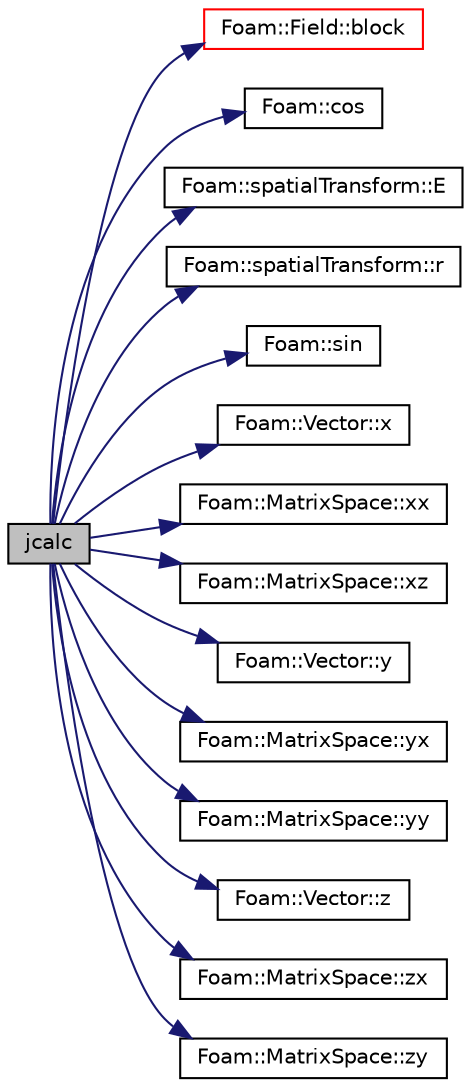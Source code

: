 digraph "jcalc"
{
  bgcolor="transparent";
  edge [fontname="Helvetica",fontsize="10",labelfontname="Helvetica",labelfontsize="10"];
  node [fontname="Helvetica",fontsize="10",shape=record];
  rankdir="LR";
  Node1 [label="jcalc",height=0.2,width=0.4,color="black", fillcolor="grey75", style="filled", fontcolor="black"];
  Node1 -> Node2 [color="midnightblue",fontsize="10",style="solid",fontname="Helvetica"];
  Node2 [label="Foam::Field::block",height=0.2,width=0.4,color="red",URL="$a00758.html#a43c203ccc563d641524965da87caf4f9"];
  Node1 -> Node3 [color="midnightblue",fontsize="10",style="solid",fontname="Helvetica"];
  Node3 [label="Foam::cos",height=0.2,width=0.4,color="black",URL="$a10887.html#aebb41a148f7cf44b63e12f69e487e49f"];
  Node1 -> Node4 [color="midnightblue",fontsize="10",style="solid",fontname="Helvetica"];
  Node4 [label="Foam::spatialTransform::E",height=0.2,width=0.4,color="black",URL="$a02468.html#ae2c8e18dacc43b7a56fe43a80c52f7cf",tooltip="Return the rotation tensor. "];
  Node1 -> Node5 [color="midnightblue",fontsize="10",style="solid",fontname="Helvetica"];
  Node5 [label="Foam::spatialTransform::r",height=0.2,width=0.4,color="black",URL="$a02468.html#ac6ae50dab55d9002bf2115bff54020ef",tooltip="Return the translation vector. "];
  Node1 -> Node6 [color="midnightblue",fontsize="10",style="solid",fontname="Helvetica"];
  Node6 [label="Foam::sin",height=0.2,width=0.4,color="black",URL="$a10887.html#a4517d680df5510934705011b30dcefa6"];
  Node1 -> Node7 [color="midnightblue",fontsize="10",style="solid",fontname="Helvetica"];
  Node7 [label="Foam::Vector::x",height=0.2,width=0.4,color="black",URL="$a02898.html#aeb7dc4a97968c543f58f9c7082e55757"];
  Node1 -> Node8 [color="midnightblue",fontsize="10",style="solid",fontname="Helvetica"];
  Node8 [label="Foam::MatrixSpace::xx",height=0.2,width=0.4,color="black",URL="$a01472.html#adefeff2f0e457c0e62a5e9d1292e3569"];
  Node1 -> Node9 [color="midnightblue",fontsize="10",style="solid",fontname="Helvetica"];
  Node9 [label="Foam::MatrixSpace::xz",height=0.2,width=0.4,color="black",URL="$a01472.html#a217bb40fe6bbc4fd0d1f61fb1585d47e"];
  Node1 -> Node10 [color="midnightblue",fontsize="10",style="solid",fontname="Helvetica"];
  Node10 [label="Foam::Vector::y",height=0.2,width=0.4,color="black",URL="$a02898.html#a77c00b469d89c23bd35d2eb236140f70"];
  Node1 -> Node11 [color="midnightblue",fontsize="10",style="solid",fontname="Helvetica"];
  Node11 [label="Foam::MatrixSpace::yx",height=0.2,width=0.4,color="black",URL="$a01472.html#a6db6b3dd02257844bb6fc0b9bf95ff5c"];
  Node1 -> Node12 [color="midnightblue",fontsize="10",style="solid",fontname="Helvetica"];
  Node12 [label="Foam::MatrixSpace::yy",height=0.2,width=0.4,color="black",URL="$a01472.html#a1fabd792063b2f2c0c53693512a5baeb"];
  Node1 -> Node13 [color="midnightblue",fontsize="10",style="solid",fontname="Helvetica"];
  Node13 [label="Foam::Vector::z",height=0.2,width=0.4,color="black",URL="$a02898.html#ac72a74f7dde9500927f63515c3f0a2f3"];
  Node1 -> Node14 [color="midnightblue",fontsize="10",style="solid",fontname="Helvetica"];
  Node14 [label="Foam::MatrixSpace::zx",height=0.2,width=0.4,color="black",URL="$a01472.html#a7222a378de92a8c4aef02b0c26d33dcd"];
  Node1 -> Node15 [color="midnightblue",fontsize="10",style="solid",fontname="Helvetica"];
  Node15 [label="Foam::MatrixSpace::zy",height=0.2,width=0.4,color="black",URL="$a01472.html#ab6046e7336c8423b79112ae4b13e66ca"];
}
